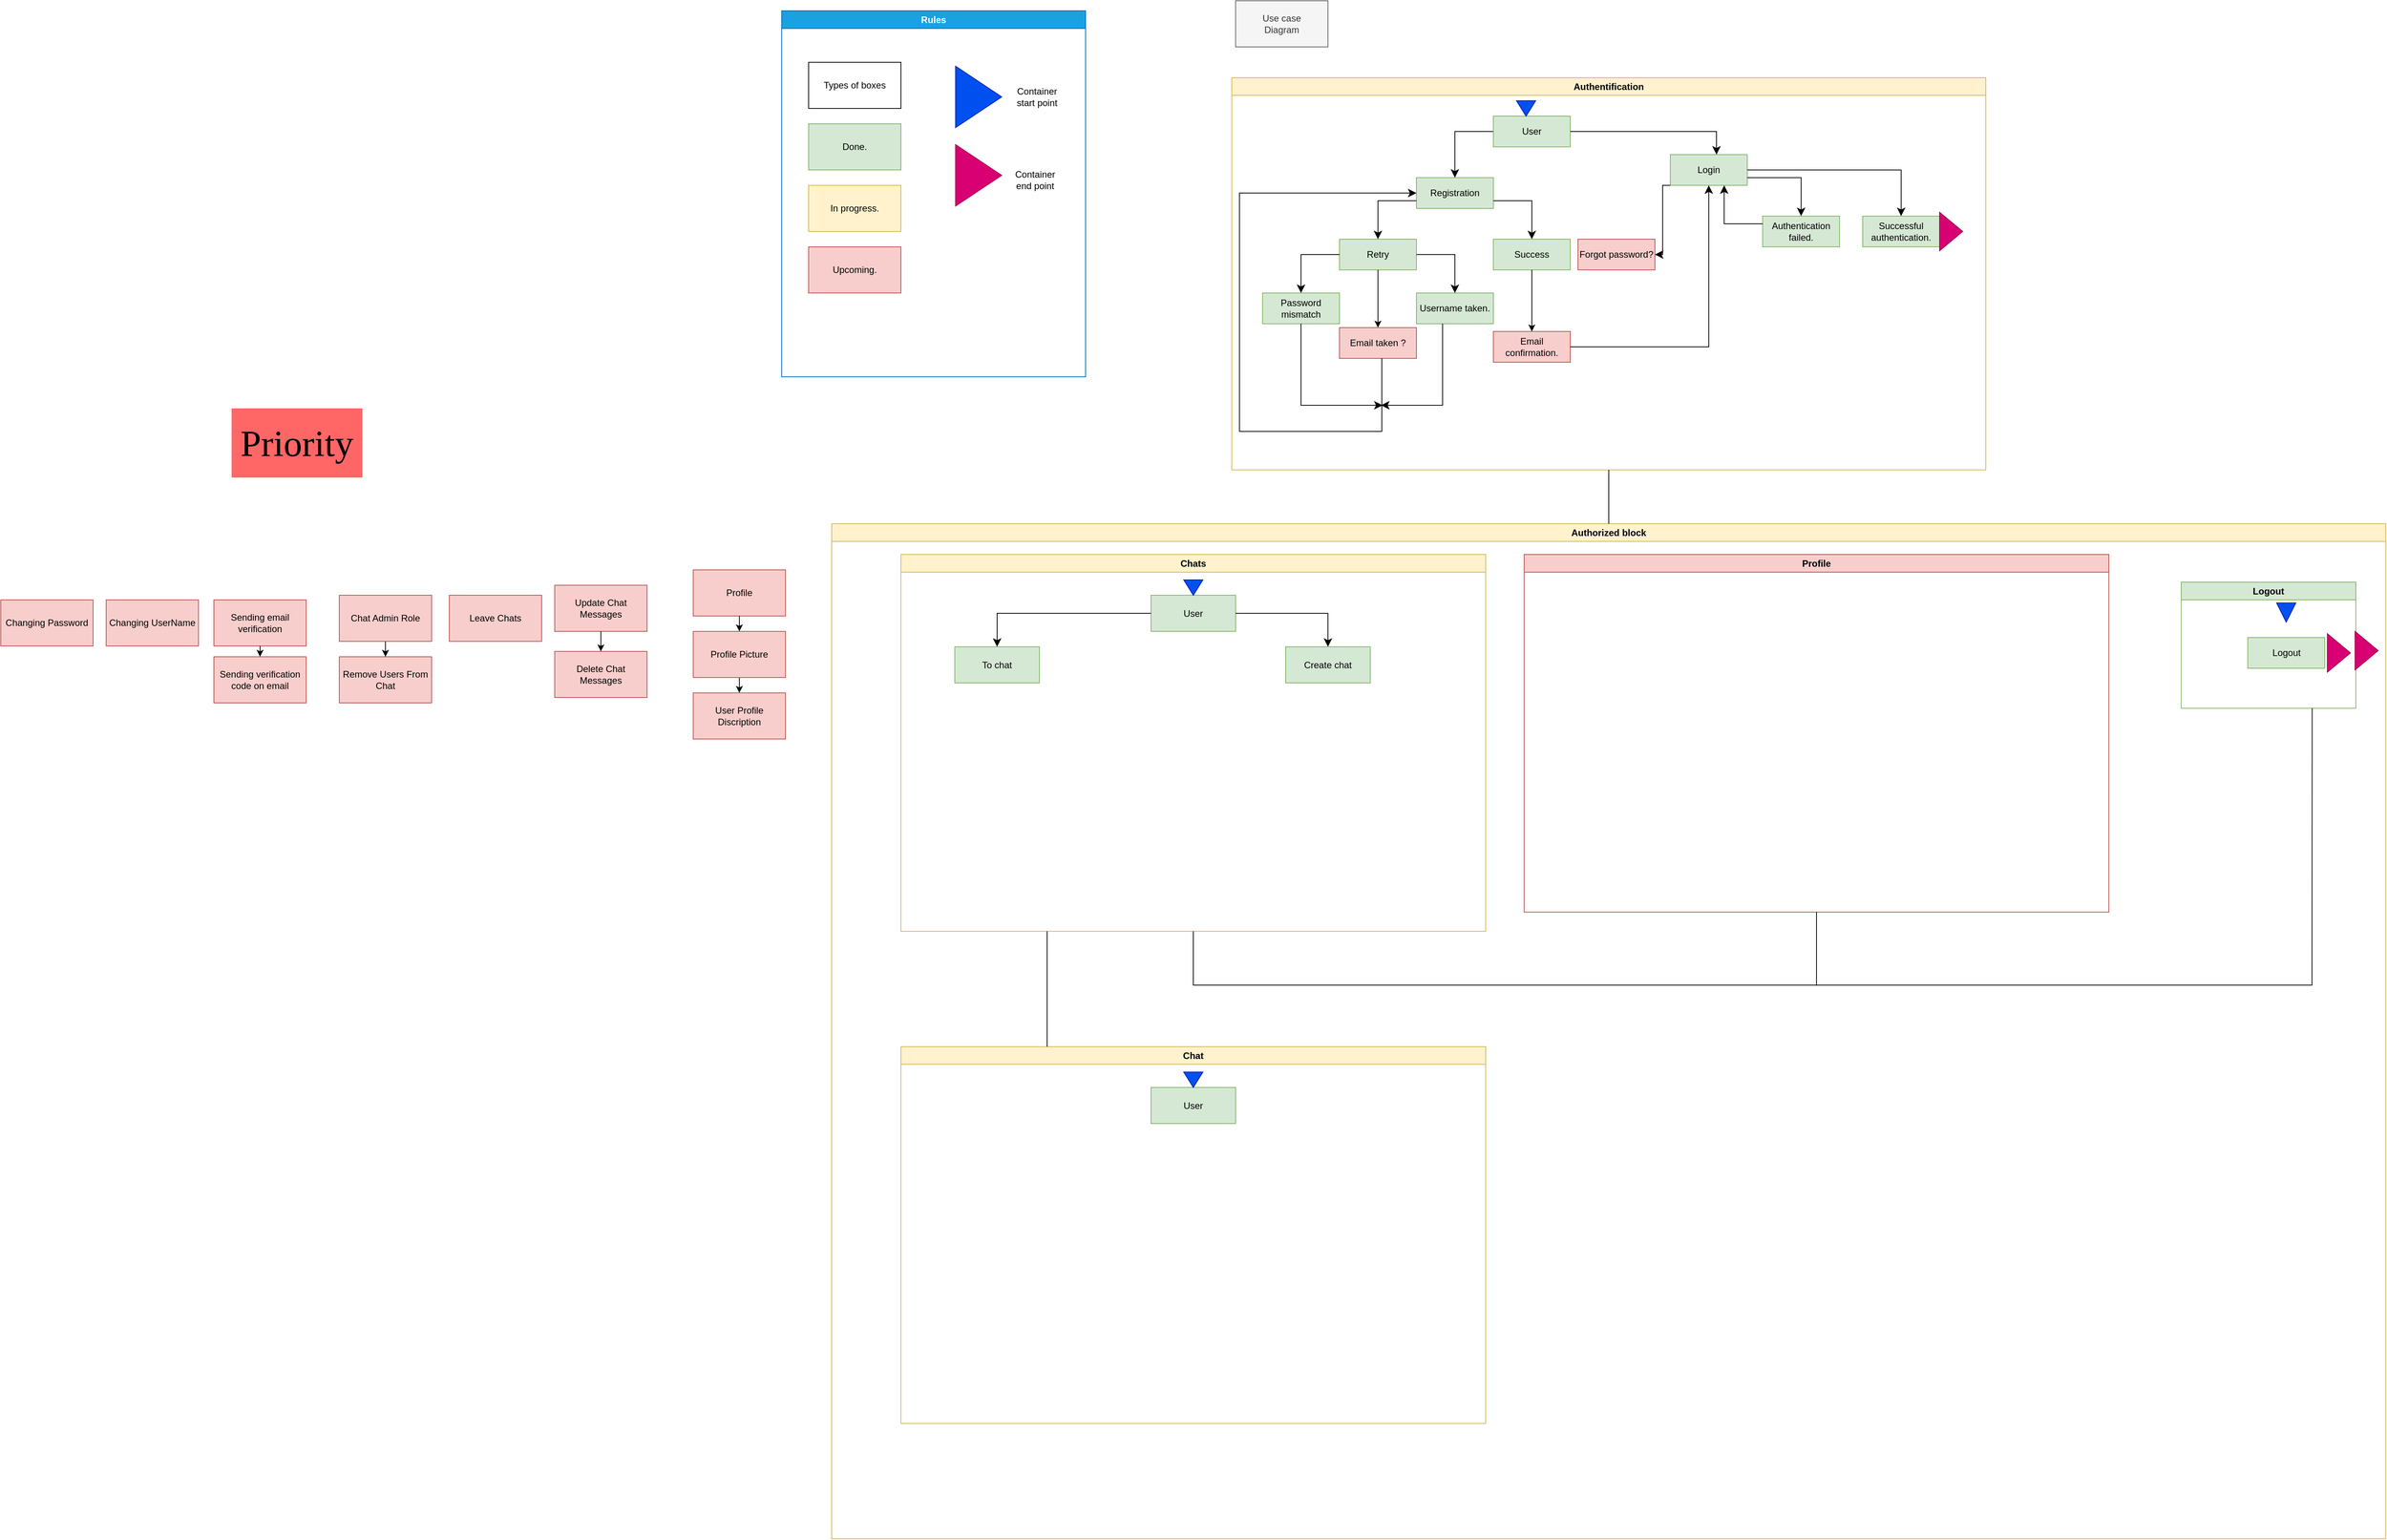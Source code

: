 <mxfile version="21.6.8" type="github">
  <diagram id="prtHgNgQTEPvFCAcTncT" name="Page-1">
    <mxGraphModel dx="3422" dy="1002" grid="1" gridSize="10" guides="1" tooltips="1" connect="1" arrows="1" fold="1" page="0" pageScale="1" pageWidth="827" pageHeight="1169" math="0" shadow="0">
      <root>
        <mxCell id="0" />
        <mxCell id="1" parent="0" />
        <mxCell id="FrziFFQu4rmucwJ09yhm-5" value="Use case &lt;br&gt;Diagram" style="rounded=0;whiteSpace=wrap;html=1;fillColor=#f5f5f5;strokeColor=#666666;fontColor=#333333;" parent="1" vertex="1">
          <mxGeometry x="5" width="120" height="60" as="geometry" />
        </mxCell>
        <mxCell id="FrziFFQu4rmucwJ09yhm-17" value="Registration" style="rounded=0;whiteSpace=wrap;html=1;fillColor=#d5e8d4;strokeColor=#82b366;" parent="1" vertex="1">
          <mxGeometry x="240" y="230" width="100" height="40" as="geometry" />
        </mxCell>
        <mxCell id="FrziFFQu4rmucwJ09yhm-23" value="" style="edgeStyle=segmentEdgeStyle;endArrow=classic;html=1;curved=0;rounded=0;endSize=8;startSize=8;" parent="1" edge="1" source="FrziFFQu4rmucwJ09yhm-16">
          <mxGeometry width="50" height="50" relative="1" as="geometry">
            <mxPoint x="340" y="180" as="sourcePoint" />
            <mxPoint x="290" y="230" as="targetPoint" />
          </mxGeometry>
        </mxCell>
        <mxCell id="FrziFFQu4rmucwJ09yhm-30" value="Retry" style="rounded=0;whiteSpace=wrap;html=1;fillColor=#d5e8d4;strokeColor=#82b366;" parent="1" vertex="1">
          <mxGeometry x="140" y="310" width="100" height="40" as="geometry" />
        </mxCell>
        <mxCell id="FrziFFQu4rmucwJ09yhm-31" value="Success" style="rounded=0;whiteSpace=wrap;html=1;fillColor=#d5e8d4;strokeColor=#82b366;" parent="1" vertex="1">
          <mxGeometry x="340" y="310" width="100" height="40" as="geometry" />
        </mxCell>
        <mxCell id="FrziFFQu4rmucwJ09yhm-32" value="" style="edgeStyle=segmentEdgeStyle;endArrow=classic;html=1;curved=0;rounded=0;endSize=8;startSize=8;" parent="1" edge="1">
          <mxGeometry width="50" height="50" relative="1" as="geometry">
            <mxPoint x="240" y="260" as="sourcePoint" />
            <mxPoint x="190" y="310" as="targetPoint" />
          </mxGeometry>
        </mxCell>
        <mxCell id="FrziFFQu4rmucwJ09yhm-33" value="" style="edgeStyle=segmentEdgeStyle;endArrow=classic;html=1;curved=0;rounded=0;endSize=8;startSize=8;" parent="1" edge="1">
          <mxGeometry width="50" height="50" relative="1" as="geometry">
            <mxPoint x="340" y="260" as="sourcePoint" />
            <mxPoint x="390" y="310" as="targetPoint" />
          </mxGeometry>
        </mxCell>
        <mxCell id="FrziFFQu4rmucwJ09yhm-34" value="Password mismatch" style="rounded=0;whiteSpace=wrap;html=1;fillColor=#d5e8d4;strokeColor=#82b366;" parent="1" vertex="1">
          <mxGeometry x="40" y="380" width="100" height="40" as="geometry" />
        </mxCell>
        <mxCell id="FrziFFQu4rmucwJ09yhm-35" value="Username taken." style="rounded=0;whiteSpace=wrap;html=1;fillColor=#d5e8d4;strokeColor=#82b366;" parent="1" vertex="1">
          <mxGeometry x="240" y="380" width="100" height="40" as="geometry" />
        </mxCell>
        <mxCell id="FrziFFQu4rmucwJ09yhm-36" value="" style="edgeStyle=segmentEdgeStyle;endArrow=classic;html=1;curved=0;rounded=0;endSize=8;startSize=8;" parent="1" edge="1">
          <mxGeometry width="50" height="50" relative="1" as="geometry">
            <mxPoint x="140" y="330" as="sourcePoint" />
            <mxPoint x="90" y="380" as="targetPoint" />
          </mxGeometry>
        </mxCell>
        <mxCell id="FrziFFQu4rmucwJ09yhm-37" value="" style="edgeStyle=segmentEdgeStyle;endArrow=classic;html=1;curved=0;rounded=0;endSize=8;startSize=8;" parent="1" edge="1">
          <mxGeometry width="50" height="50" relative="1" as="geometry">
            <mxPoint x="240" y="330" as="sourcePoint" />
            <mxPoint x="290" y="380" as="targetPoint" />
          </mxGeometry>
        </mxCell>
        <mxCell id="FrziFFQu4rmucwJ09yhm-40" value="" style="endArrow=classic;html=1;rounded=0;exitX=0.5;exitY=1;exitDx=0;exitDy=0;entryX=0.5;entryY=0;entryDx=0;entryDy=0;" parent="1" source="FrziFFQu4rmucwJ09yhm-30" target="FrziFFQu4rmucwJ09yhm-38" edge="1">
          <mxGeometry width="50" height="50" relative="1" as="geometry">
            <mxPoint x="170" y="450" as="sourcePoint" />
            <mxPoint x="220" y="400" as="targetPoint" />
          </mxGeometry>
        </mxCell>
        <mxCell id="FrziFFQu4rmucwJ09yhm-41" value="Email confirmation." style="rounded=0;whiteSpace=wrap;html=1;fillColor=#f8cecc;strokeColor=#b85450;" parent="1" vertex="1">
          <mxGeometry x="340" y="430" width="100" height="40" as="geometry" />
        </mxCell>
        <mxCell id="FrziFFQu4rmucwJ09yhm-42" value="" style="endArrow=classic;html=1;rounded=0;" parent="1" source="FrziFFQu4rmucwJ09yhm-31" target="FrziFFQu4rmucwJ09yhm-41" edge="1">
          <mxGeometry width="50" height="50" relative="1" as="geometry">
            <mxPoint x="389.58" y="350" as="sourcePoint" />
            <mxPoint x="390" y="430" as="targetPoint" />
          </mxGeometry>
        </mxCell>
        <mxCell id="FrziFFQu4rmucwJ09yhm-43" value="Forgot password?" style="rounded=0;whiteSpace=wrap;html=1;fillColor=#f8cecc;strokeColor=#b85450;" parent="1" vertex="1">
          <mxGeometry x="450" y="310" width="100" height="40" as="geometry" />
        </mxCell>
        <mxCell id="FrziFFQu4rmucwJ09yhm-50" value="Types of boxes" style="rounded=0;whiteSpace=wrap;html=1;" parent="1" vertex="1">
          <mxGeometry x="-550" y="80" width="120" height="60" as="geometry" />
        </mxCell>
        <mxCell id="FrziFFQu4rmucwJ09yhm-51" value="Done." style="rounded=0;whiteSpace=wrap;html=1;fillColor=#d5e8d4;strokeColor=#82b366;" parent="1" vertex="1">
          <mxGeometry x="-550" y="160" width="120" height="60" as="geometry" />
        </mxCell>
        <mxCell id="FrziFFQu4rmucwJ09yhm-52" value="In progress." style="rounded=0;whiteSpace=wrap;html=1;fillColor=#fff2cc;strokeColor=#d6b656;" parent="1" vertex="1">
          <mxGeometry x="-550" y="240" width="120" height="60" as="geometry" />
        </mxCell>
        <mxCell id="FrziFFQu4rmucwJ09yhm-55" value="Upcoming." style="rounded=0;whiteSpace=wrap;html=1;fillColor=#f8cecc;strokeColor=#b85450;" parent="1" vertex="1">
          <mxGeometry x="-550" y="320" width="120" height="60" as="geometry" />
        </mxCell>
        <mxCell id="9igJYdg4yH1vZDe2RQtB-3" value="Authentification" style="swimlane;whiteSpace=wrap;html=1;fillColor=#fff2cc;strokeColor=#d6b656;" vertex="1" parent="1">
          <mxGeometry y="100" width="980" height="510" as="geometry" />
        </mxCell>
        <mxCell id="FrziFFQu4rmucwJ09yhm-18" value="Login" style="rounded=0;whiteSpace=wrap;html=1;fillColor=#d5e8d4;strokeColor=#82b366;" parent="9igJYdg4yH1vZDe2RQtB-3" vertex="1">
          <mxGeometry x="570" y="100" width="100" height="40" as="geometry" />
        </mxCell>
        <mxCell id="FrziFFQu4rmucwJ09yhm-46" value="" style="edgeStyle=segmentEdgeStyle;endArrow=classic;html=1;curved=0;rounded=0;endSize=8;startSize=8;" parent="9igJYdg4yH1vZDe2RQtB-3" target="FrziFFQu4rmucwJ09yhm-44" edge="1" source="FrziFFQu4rmucwJ09yhm-18">
          <mxGeometry width="50" height="50" relative="1" as="geometry">
            <mxPoint x="670" y="120" as="sourcePoint" />
            <mxPoint x="900" y="180" as="targetPoint" />
            <Array as="points">
              <mxPoint x="870" y="120" />
            </Array>
          </mxGeometry>
        </mxCell>
        <mxCell id="FrziFFQu4rmucwJ09yhm-48" value="Authentication failed." style="rounded=0;whiteSpace=wrap;html=1;fillColor=#d5e8d4;strokeColor=#82b366;" parent="9igJYdg4yH1vZDe2RQtB-3" vertex="1">
          <mxGeometry x="690" y="180" width="100" height="40" as="geometry" />
        </mxCell>
        <mxCell id="FrziFFQu4rmucwJ09yhm-49" value="" style="edgeStyle=segmentEdgeStyle;endArrow=classic;html=1;curved=0;rounded=0;endSize=8;startSize=8;" parent="9igJYdg4yH1vZDe2RQtB-3" source="FrziFFQu4rmucwJ09yhm-18" target="FrziFFQu4rmucwJ09yhm-48" edge="1">
          <mxGeometry width="50" height="50" relative="1" as="geometry">
            <mxPoint x="680" y="130" as="sourcePoint" />
            <mxPoint x="910" y="190" as="targetPoint" />
            <Array as="points">
              <mxPoint x="740" y="130" />
            </Array>
          </mxGeometry>
        </mxCell>
        <mxCell id="9igJYdg4yH1vZDe2RQtB-4" value="" style="edgeStyle=segmentEdgeStyle;endArrow=classic;html=1;curved=0;rounded=0;endSize=8;startSize=8;" edge="1" parent="9igJYdg4yH1vZDe2RQtB-3" source="FrziFFQu4rmucwJ09yhm-48" target="FrziFFQu4rmucwJ09yhm-18">
          <mxGeometry width="50" height="50" relative="1" as="geometry">
            <mxPoint x="710" y="190" as="sourcePoint" />
            <mxPoint x="640" y="140" as="targetPoint" />
            <Array as="points">
              <mxPoint x="640" y="190" />
            </Array>
          </mxGeometry>
        </mxCell>
        <mxCell id="FrziFFQu4rmucwJ09yhm-44" value="Successful authentication." style="rounded=0;whiteSpace=wrap;html=1;fillColor=#d5e8d4;strokeColor=#82b366;" parent="9igJYdg4yH1vZDe2RQtB-3" vertex="1">
          <mxGeometry x="820" y="180" width="100" height="40" as="geometry" />
        </mxCell>
        <mxCell id="FrziFFQu4rmucwJ09yhm-16" value="User" style="rounded=0;whiteSpace=wrap;html=1;fillColor=#d5e8d4;strokeColor=#82b366;" parent="9igJYdg4yH1vZDe2RQtB-3" vertex="1">
          <mxGeometry x="340" y="50" width="100" height="40" as="geometry" />
        </mxCell>
        <mxCell id="FrziFFQu4rmucwJ09yhm-27" value="" style="edgeStyle=segmentEdgeStyle;endArrow=classic;html=1;curved=0;rounded=0;endSize=8;startSize=8;" parent="9igJYdg4yH1vZDe2RQtB-3" target="FrziFFQu4rmucwJ09yhm-18" edge="1" source="FrziFFQu4rmucwJ09yhm-16">
          <mxGeometry width="50" height="50" relative="1" as="geometry">
            <mxPoint x="440" y="60" as="sourcePoint" />
            <mxPoint x="490" y="110" as="targetPoint" />
            <Array as="points">
              <mxPoint x="630" y="70" />
            </Array>
          </mxGeometry>
        </mxCell>
        <mxCell id="9igJYdg4yH1vZDe2RQtB-26" value="" style="verticalLabelPosition=bottom;verticalAlign=top;html=1;shape=mxgraph.basic.acute_triangle;dx=0.5;rotation=-180;fillColor=#0050ef;strokeColor=#001DBC;fontColor=#ffffff;" vertex="1" parent="9igJYdg4yH1vZDe2RQtB-3">
          <mxGeometry x="370" y="30" width="25" height="20" as="geometry" />
        </mxCell>
        <mxCell id="9igJYdg4yH1vZDe2RQtB-29" value="" style="verticalLabelPosition=bottom;verticalAlign=top;html=1;shape=mxgraph.basic.acute_triangle;dx=0.5;rotation=90;fillColor=#d80073;fontColor=#ffffff;strokeColor=#A50040;" vertex="1" parent="9igJYdg4yH1vZDe2RQtB-3">
          <mxGeometry x="910" y="185" width="50" height="30" as="geometry" />
        </mxCell>
        <mxCell id="FrziFFQu4rmucwJ09yhm-38" value="Email taken ?" style="rounded=0;whiteSpace=wrap;html=1;fillColor=#f8cecc;strokeColor=#b85450;" parent="9igJYdg4yH1vZDe2RQtB-3" vertex="1">
          <mxGeometry x="140" y="325" width="100" height="40" as="geometry" />
        </mxCell>
        <mxCell id="9igJYdg4yH1vZDe2RQtB-309" value="" style="edgeStyle=elbowEdgeStyle;elbow=vertical;endArrow=classic;html=1;curved=0;rounded=0;endSize=8;startSize=8;exitX=0.5;exitY=1;exitDx=0;exitDy=0;" edge="1" parent="9igJYdg4yH1vZDe2RQtB-3" source="FrziFFQu4rmucwJ09yhm-34">
          <mxGeometry width="50" height="50" relative="1" as="geometry">
            <mxPoint x="74" y="425" as="sourcePoint" />
            <mxPoint x="196" y="426" as="targetPoint" />
            <Array as="points">
              <mxPoint x="119" y="426" />
            </Array>
          </mxGeometry>
        </mxCell>
        <mxCell id="9igJYdg4yH1vZDe2RQtB-310" value="" style="edgeStyle=elbowEdgeStyle;elbow=vertical;endArrow=classic;html=1;curved=0;rounded=0;endSize=8;startSize=8;" edge="1" parent="9igJYdg4yH1vZDe2RQtB-3" source="FrziFFQu4rmucwJ09yhm-35">
          <mxGeometry width="50" height="50" relative="1" as="geometry">
            <mxPoint x="307" y="333" as="sourcePoint" />
            <mxPoint x="194" y="426" as="targetPoint" />
            <Array as="points">
              <mxPoint x="274" y="426" />
            </Array>
          </mxGeometry>
        </mxCell>
        <mxCell id="53N5OKguzcm_HKgQLKbk-6" value="Changing Password" style="rounded=0;whiteSpace=wrap;html=1;fillColor=#f8cecc;strokeColor=#b85450;" vertex="1" parent="1">
          <mxGeometry x="-1600" y="779" width="120" height="60" as="geometry" />
        </mxCell>
        <mxCell id="9igJYdg4yH1vZDe2RQtB-5" value="" style="edgeStyle=segmentEdgeStyle;endArrow=classic;html=1;curved=0;rounded=0;endSize=8;startSize=8;" edge="1" parent="1" source="FrziFFQu4rmucwJ09yhm-41" target="FrziFFQu4rmucwJ09yhm-18">
          <mxGeometry width="50" height="50" relative="1" as="geometry">
            <mxPoint x="420" y="350" as="sourcePoint" />
            <mxPoint x="470" y="300" as="targetPoint" />
          </mxGeometry>
        </mxCell>
        <mxCell id="53N5OKguzcm_HKgQLKbk-7" value="Changing UserName" style="rounded=0;whiteSpace=wrap;html=1;fillColor=#f8cecc;strokeColor=#b85450;" vertex="1" parent="1">
          <mxGeometry x="-1463" y="779" width="120" height="60" as="geometry" />
        </mxCell>
        <mxCell id="FrziFFQu4rmucwJ09yhm-45" value="" style="edgeStyle=segmentEdgeStyle;endArrow=classic;html=1;curved=0;rounded=0;endSize=8;startSize=8;" parent="1" source="FrziFFQu4rmucwJ09yhm-18" target="FrziFFQu4rmucwJ09yhm-43" edge="1">
          <mxGeometry width="50" height="50" relative="1" as="geometry">
            <mxPoint x="570" y="240" as="sourcePoint" />
            <mxPoint x="560" y="300" as="targetPoint" />
            <Array as="points">
              <mxPoint x="560" y="240" />
              <mxPoint x="560" y="330" />
            </Array>
          </mxGeometry>
        </mxCell>
        <mxCell id="53N5OKguzcm_HKgQLKbk-13" value="Leave Chats" style="rounded=0;whiteSpace=wrap;html=1;fillColor=#f8cecc;strokeColor=#b85450;" vertex="1" parent="1">
          <mxGeometry x="-1017" y="773" width="120" height="60" as="geometry" />
        </mxCell>
        <mxCell id="9igJYdg4yH1vZDe2RQtB-11" value="" style="edgeStyle=segmentEdgeStyle;endArrow=classic;html=1;curved=0;rounded=0;endSize=8;startSize=8;" edge="1" parent="1" source="FrziFFQu4rmucwJ09yhm-38" target="FrziFFQu4rmucwJ09yhm-17">
          <mxGeometry width="50" height="50" relative="1" as="geometry">
            <mxPoint x="195" y="510" as="sourcePoint" />
            <mxPoint x="440" y="480" as="targetPoint" />
            <Array as="points">
              <mxPoint x="195" y="560" />
              <mxPoint x="10" y="560" />
              <mxPoint x="10" y="250" />
            </Array>
          </mxGeometry>
        </mxCell>
        <mxCell id="9igJYdg4yH1vZDe2RQtB-300" value="Rules" style="swimlane;whiteSpace=wrap;html=1;fillColor=#1ba1e2;fontColor=#ffffff;strokeColor=#006EAF;" vertex="1" parent="1">
          <mxGeometry x="-585" y="13" width="395" height="476" as="geometry" />
        </mxCell>
        <mxCell id="9igJYdg4yH1vZDe2RQtB-301" value="" style="triangle;whiteSpace=wrap;html=1;fillColor=#0050ef;fontColor=#ffffff;strokeColor=#001DBC;" vertex="1" parent="9igJYdg4yH1vZDe2RQtB-300">
          <mxGeometry x="226" y="72" width="60" height="80" as="geometry" />
        </mxCell>
        <mxCell id="9igJYdg4yH1vZDe2RQtB-302" value="" style="triangle;whiteSpace=wrap;html=1;fillColor=#d80073;fontColor=#ffffff;strokeColor=#A50040;" vertex="1" parent="9igJYdg4yH1vZDe2RQtB-300">
          <mxGeometry x="226" y="174" width="60" height="80" as="geometry" />
        </mxCell>
        <mxCell id="9igJYdg4yH1vZDe2RQtB-303" value="Container start point" style="text;html=1;strokeColor=none;fillColor=none;align=center;verticalAlign=middle;whiteSpace=wrap;rounded=0;" vertex="1" parent="9igJYdg4yH1vZDe2RQtB-300">
          <mxGeometry x="302" y="97" width="60" height="30" as="geometry" />
        </mxCell>
        <mxCell id="53N5OKguzcm_HKgQLKbk-21" value="" style="group" connectable="0" vertex="1" parent="1">
          <mxGeometry x="-1160" y="773" width="120" height="140" as="geometry" />
        </mxCell>
        <mxCell id="53N5OKguzcm_HKgQLKbk-14" value="Remove Users From Chat" style="rounded=0;whiteSpace=wrap;html=1;fillColor=#f8cecc;strokeColor=#b85450;" vertex="1" parent="53N5OKguzcm_HKgQLKbk-21">
          <mxGeometry y="80" width="120" height="60" as="geometry" />
        </mxCell>
        <mxCell id="53N5OKguzcm_HKgQLKbk-16" style="edgeStyle=orthogonalEdgeStyle;rounded=0;orthogonalLoop=1;jettySize=auto;html=1;exitX=0.5;exitY=1;exitDx=0;exitDy=0;entryX=0.5;entryY=0;entryDx=0;entryDy=0;" edge="1" parent="53N5OKguzcm_HKgQLKbk-21" source="53N5OKguzcm_HKgQLKbk-15" target="53N5OKguzcm_HKgQLKbk-14">
          <mxGeometry relative="1" as="geometry" />
        </mxCell>
        <mxCell id="53N5OKguzcm_HKgQLKbk-15" value="Chat Admin Role" style="rounded=0;whiteSpace=wrap;html=1;fillColor=#f8cecc;strokeColor=#b85450;" vertex="1" parent="53N5OKguzcm_HKgQLKbk-21">
          <mxGeometry width="120" height="60" as="geometry" />
        </mxCell>
        <mxCell id="9igJYdg4yH1vZDe2RQtB-304" value="Container &lt;br&gt;end point" style="text;html=1;align=center;verticalAlign=middle;resizable=0;points=[];autosize=1;strokeColor=none;fillColor=none;" vertex="1" parent="1">
          <mxGeometry x="-291" y="212" width="70" height="41" as="geometry" />
        </mxCell>
        <mxCell id="9igJYdg4yH1vZDe2RQtB-345" value="Authorized block" style="swimlane;whiteSpace=wrap;html=1;fillColor=#fff2cc;strokeColor=#d6b656;" vertex="1" parent="1">
          <mxGeometry x="-520" y="680" width="2020" height="1320" as="geometry" />
        </mxCell>
        <mxCell id="9igJYdg4yH1vZDe2RQtB-306" value="Logout" style="swimlane;whiteSpace=wrap;html=1;fillColor=#d5e8d4;strokeColor=#82b366;" vertex="1" parent="9igJYdg4yH1vZDe2RQtB-345">
          <mxGeometry x="1754" y="76" width="227" height="164" as="geometry">
            <mxRectangle x="1472" y="730" width="76" height="26" as="alternateBounds" />
          </mxGeometry>
        </mxCell>
        <mxCell id="9igJYdg4yH1vZDe2RQtB-325" value="" style="verticalLabelPosition=bottom;verticalAlign=top;html=1;shape=mxgraph.basic.acute_triangle;dx=0.5;rotation=-180;fillColor=#0050ef;strokeColor=#001DBC;fontColor=#ffffff;" vertex="1" parent="9igJYdg4yH1vZDe2RQtB-306">
          <mxGeometry x="124" y="27" width="25" height="25" as="geometry" />
        </mxCell>
        <mxCell id="9igJYdg4yH1vZDe2RQtB-326" value="Logout" style="rounded=0;whiteSpace=wrap;html=1;fillColor=#d5e8d4;strokeColor=#82b366;" vertex="1" parent="9igJYdg4yH1vZDe2RQtB-306">
          <mxGeometry x="86.5" y="72" width="100" height="40" as="geometry" />
        </mxCell>
        <mxCell id="9igJYdg4yH1vZDe2RQtB-327" value="" style="verticalLabelPosition=bottom;verticalAlign=top;html=1;shape=mxgraph.basic.acute_triangle;dx=0.5;rotation=90;fillColor=#d80073;fontColor=#ffffff;strokeColor=#A50040;" vertex="1" parent="9igJYdg4yH1vZDe2RQtB-306">
          <mxGeometry x="180" y="77" width="50" height="30" as="geometry" />
        </mxCell>
        <mxCell id="9igJYdg4yH1vZDe2RQtB-305" value="Profile" style="swimlane;whiteSpace=wrap;html=1;fillColor=#f8cecc;strokeColor=#b85450;" vertex="1" parent="9igJYdg4yH1vZDe2RQtB-345">
          <mxGeometry x="900" y="40" width="760" height="465" as="geometry" />
        </mxCell>
        <mxCell id="9igJYdg4yH1vZDe2RQtB-23" value="Chats" style="swimlane;whiteSpace=wrap;html=1;fillColor=#fff2cc;strokeColor=#d6b656;" vertex="1" parent="9igJYdg4yH1vZDe2RQtB-345">
          <mxGeometry x="90" y="40" width="760" height="490" as="geometry" />
        </mxCell>
        <mxCell id="9igJYdg4yH1vZDe2RQtB-362" value="User" style="rounded=0;whiteSpace=wrap;html=1;fillColor=#d5e8d4;strokeColor=#82b366;" vertex="1" parent="9igJYdg4yH1vZDe2RQtB-23">
          <mxGeometry x="325" y="53" width="110" height="47" as="geometry" />
        </mxCell>
        <mxCell id="9igJYdg4yH1vZDe2RQtB-363" value="" style="verticalLabelPosition=bottom;verticalAlign=top;html=1;shape=mxgraph.basic.acute_triangle;dx=0.5;rotation=-180;fillColor=#0050ef;strokeColor=#001DBC;fontColor=#ffffff;" vertex="1" parent="9igJYdg4yH1vZDe2RQtB-23">
          <mxGeometry x="367.5" y="33" width="25" height="20" as="geometry" />
        </mxCell>
        <mxCell id="9igJYdg4yH1vZDe2RQtB-371" value="To chat" style="rounded=0;whiteSpace=wrap;html=1;fillColor=#d5e8d4;strokeColor=#82b366;" vertex="1" parent="9igJYdg4yH1vZDe2RQtB-23">
          <mxGeometry x="70" y="120" width="110" height="47" as="geometry" />
        </mxCell>
        <mxCell id="9igJYdg4yH1vZDe2RQtB-373" value="" style="edgeStyle=segmentEdgeStyle;endArrow=classic;html=1;curved=0;rounded=0;endSize=8;startSize=8;exitX=0;exitY=0.5;exitDx=0;exitDy=0;entryX=0.5;entryY=0;entryDx=0;entryDy=0;" edge="1" parent="9igJYdg4yH1vZDe2RQtB-23" source="9igJYdg4yH1vZDe2RQtB-362" target="9igJYdg4yH1vZDe2RQtB-371">
          <mxGeometry width="50" height="50" relative="1" as="geometry">
            <mxPoint x="210" y="210" as="sourcePoint" />
            <mxPoint x="260" y="160" as="targetPoint" />
          </mxGeometry>
        </mxCell>
        <mxCell id="9igJYdg4yH1vZDe2RQtB-374" value="Create chat" style="rounded=0;whiteSpace=wrap;html=1;fillColor=#d5e8d4;strokeColor=#82b366;" vertex="1" parent="9igJYdg4yH1vZDe2RQtB-23">
          <mxGeometry x="500" y="120" width="110" height="47" as="geometry" />
        </mxCell>
        <mxCell id="9igJYdg4yH1vZDe2RQtB-375" value="" style="edgeStyle=segmentEdgeStyle;endArrow=classic;html=1;curved=0;rounded=0;endSize=8;startSize=8;exitX=1;exitY=0.5;exitDx=0;exitDy=0;" edge="1" parent="9igJYdg4yH1vZDe2RQtB-23" source="9igJYdg4yH1vZDe2RQtB-362" target="9igJYdg4yH1vZDe2RQtB-374">
          <mxGeometry width="50" height="50" relative="1" as="geometry">
            <mxPoint x="380" y="280" as="sourcePoint" />
            <mxPoint x="430" y="230" as="targetPoint" />
          </mxGeometry>
        </mxCell>
        <mxCell id="9igJYdg4yH1vZDe2RQtB-358" value="" style="endArrow=none;html=1;rounded=0;exitX=0.5;exitY=1;exitDx=0;exitDy=0;entryX=0.75;entryY=1;entryDx=0;entryDy=0;" edge="1" parent="9igJYdg4yH1vZDe2RQtB-345" source="9igJYdg4yH1vZDe2RQtB-23" target="9igJYdg4yH1vZDe2RQtB-306">
          <mxGeometry width="50" height="50" relative="1" as="geometry">
            <mxPoint x="382" y="595" as="sourcePoint" />
            <mxPoint x="1940" y="300" as="targetPoint" />
            <Array as="points">
              <mxPoint x="470" y="600" />
              <mxPoint x="1924" y="600" />
            </Array>
          </mxGeometry>
        </mxCell>
        <mxCell id="9igJYdg4yH1vZDe2RQtB-361" value="" style="verticalLabelPosition=bottom;verticalAlign=top;html=1;shape=mxgraph.basic.acute_triangle;dx=0.5;rotation=90;fillColor=#d80073;fontColor=#ffffff;strokeColor=#A50040;" vertex="1" parent="9igJYdg4yH1vZDe2RQtB-345">
          <mxGeometry x="1970" y="150" width="50" height="30" as="geometry" />
        </mxCell>
        <mxCell id="9igJYdg4yH1vZDe2RQtB-367" value="Chat" style="swimlane;whiteSpace=wrap;html=1;fillColor=#fff2cc;strokeColor=#d6b656;" vertex="1" parent="9igJYdg4yH1vZDe2RQtB-345">
          <mxGeometry x="90" y="680" width="760" height="490" as="geometry" />
        </mxCell>
        <mxCell id="9igJYdg4yH1vZDe2RQtB-368" value="User" style="rounded=0;whiteSpace=wrap;html=1;fillColor=#d5e8d4;strokeColor=#82b366;" vertex="1" parent="9igJYdg4yH1vZDe2RQtB-367">
          <mxGeometry x="325" y="53" width="110" height="47" as="geometry" />
        </mxCell>
        <mxCell id="9igJYdg4yH1vZDe2RQtB-369" value="" style="verticalLabelPosition=bottom;verticalAlign=top;html=1;shape=mxgraph.basic.acute_triangle;dx=0.5;rotation=-180;fillColor=#0050ef;strokeColor=#001DBC;fontColor=#ffffff;" vertex="1" parent="9igJYdg4yH1vZDe2RQtB-367">
          <mxGeometry x="367.5" y="33" width="25" height="20" as="geometry" />
        </mxCell>
        <mxCell id="9igJYdg4yH1vZDe2RQtB-370" value="" style="endArrow=none;html=1;rounded=0;entryX=0.25;entryY=1;entryDx=0;entryDy=0;exitX=0.25;exitY=0;exitDx=0;exitDy=0;" edge="1" parent="9igJYdg4yH1vZDe2RQtB-345" source="9igJYdg4yH1vZDe2RQtB-367" target="9igJYdg4yH1vZDe2RQtB-23">
          <mxGeometry width="50" height="50" relative="1" as="geometry">
            <mxPoint x="370" y="660" as="sourcePoint" />
            <mxPoint x="420" y="610" as="targetPoint" />
          </mxGeometry>
        </mxCell>
        <mxCell id="53N5OKguzcm_HKgQLKbk-24" value="" style="group" connectable="0" vertex="1" parent="1">
          <mxGeometry x="-1323" y="779" width="120" height="134" as="geometry" />
        </mxCell>
        <mxCell id="53N5OKguzcm_HKgQLKbk-3" value="Sending email verification" style="rounded=0;whiteSpace=wrap;html=1;fillColor=#f8cecc;strokeColor=#b85450;" vertex="1" parent="53N5OKguzcm_HKgQLKbk-24">
          <mxGeometry width="120" height="60" as="geometry" />
        </mxCell>
        <mxCell id="53N5OKguzcm_HKgQLKbk-5" value="Sending verification code on email" style="rounded=0;whiteSpace=wrap;html=1;fillColor=#f8cecc;strokeColor=#b85450;" vertex="1" parent="53N5OKguzcm_HKgQLKbk-24">
          <mxGeometry y="74" width="120" height="60" as="geometry" />
        </mxCell>
        <mxCell id="53N5OKguzcm_HKgQLKbk-23" style="edgeStyle=orthogonalEdgeStyle;rounded=0;orthogonalLoop=1;jettySize=auto;html=1;exitX=0.5;exitY=1;exitDx=0;exitDy=0;entryX=0.5;entryY=0;entryDx=0;entryDy=0;" edge="1" parent="53N5OKguzcm_HKgQLKbk-24" source="53N5OKguzcm_HKgQLKbk-3" target="53N5OKguzcm_HKgQLKbk-5">
          <mxGeometry relative="1" as="geometry" />
        </mxCell>
        <mxCell id="9igJYdg4yH1vZDe2RQtB-346" value="" style="endArrow=none;html=1;rounded=0;exitX=0.5;exitY=1;exitDx=0;exitDy=0;entryX=0.5;entryY=0;entryDx=0;entryDy=0;" edge="1" parent="1" source="9igJYdg4yH1vZDe2RQtB-3" target="9igJYdg4yH1vZDe2RQtB-345">
          <mxGeometry width="50" height="50" relative="1" as="geometry">
            <mxPoint x="561" y="582" as="sourcePoint" />
            <mxPoint x="490" y="697" as="targetPoint" />
          </mxGeometry>
        </mxCell>
        <mxCell id="9igJYdg4yH1vZDe2RQtB-360" value="" style="endArrow=none;html=1;rounded=0;exitX=0.5;exitY=1;exitDx=0;exitDy=0;" edge="1" parent="1" source="9igJYdg4yH1vZDe2RQtB-305">
          <mxGeometry width="50" height="50" relative="1" as="geometry">
            <mxPoint x="920" y="1160" as="sourcePoint" />
            <mxPoint x="760" y="1280" as="targetPoint" />
          </mxGeometry>
        </mxCell>
        <mxCell id="53N5OKguzcm_HKgQLKbk-26" style="edgeStyle=orthogonalEdgeStyle;rounded=0;orthogonalLoop=1;jettySize=auto;html=1;exitX=0.5;exitY=1;exitDx=0;exitDy=0;entryX=0.5;entryY=0;entryDx=0;entryDy=0;" edge="1" parent="1" source="53N5OKguzcm_HKgQLKbk-9" target="53N5OKguzcm_HKgQLKbk-25">
          <mxGeometry relative="1" as="geometry" />
        </mxCell>
        <mxCell id="53N5OKguzcm_HKgQLKbk-29" value="&lt;font style=&quot;font-size: 48px;&quot; face=&quot;Comic Sans MS&quot;&gt;Priority&lt;/font&gt;" style="text;html=1;strokeColor=none;fillColor=#FF6666;align=center;verticalAlign=middle;whiteSpace=wrap;rounded=0;" vertex="1" parent="1">
          <mxGeometry x="-1300" y="530" width="170" height="90" as="geometry" />
        </mxCell>
        <mxCell id="53N5OKguzcm_HKgQLKbk-12" value="Update Chat Messages" style="rounded=0;whiteSpace=wrap;html=1;fillColor=#f8cecc;strokeColor=#b85450;" vertex="1" parent="1">
          <mxGeometry x="-880" y="760" width="120" height="60" as="geometry" />
        </mxCell>
        <mxCell id="53N5OKguzcm_HKgQLKbk-11" value="Delete Chat Messages" style="rounded=0;whiteSpace=wrap;html=1;fillColor=#f8cecc;strokeColor=#b85450;" vertex="1" parent="1">
          <mxGeometry x="-880" y="846" width="120" height="60" as="geometry" />
        </mxCell>
        <mxCell id="53N5OKguzcm_HKgQLKbk-18" style="edgeStyle=orthogonalEdgeStyle;rounded=0;orthogonalLoop=1;jettySize=auto;html=1;entryX=0.5;entryY=0;entryDx=0;entryDy=0;" edge="1" parent="1" source="53N5OKguzcm_HKgQLKbk-12" target="53N5OKguzcm_HKgQLKbk-11">
          <mxGeometry relative="1" as="geometry" />
        </mxCell>
        <mxCell id="53N5OKguzcm_HKgQLKbk-8" value="Profile" style="rounded=0;whiteSpace=wrap;html=1;fillColor=#f8cecc;strokeColor=#b85450;" vertex="1" parent="1">
          <mxGeometry x="-700" y="740" width="120" height="60" as="geometry" />
        </mxCell>
        <mxCell id="53N5OKguzcm_HKgQLKbk-9" value="Profile Picture" style="rounded=0;whiteSpace=wrap;html=1;fillColor=#f8cecc;strokeColor=#b85450;" vertex="1" parent="1">
          <mxGeometry x="-700" y="820" width="120" height="60" as="geometry" />
        </mxCell>
        <mxCell id="53N5OKguzcm_HKgQLKbk-17" style="edgeStyle=orthogonalEdgeStyle;rounded=0;orthogonalLoop=1;jettySize=auto;html=1;exitX=0.5;exitY=1;exitDx=0;exitDy=0;entryX=0.5;entryY=0;entryDx=0;entryDy=0;" edge="1" parent="1" source="53N5OKguzcm_HKgQLKbk-8" target="53N5OKguzcm_HKgQLKbk-9">
          <mxGeometry relative="1" as="geometry" />
        </mxCell>
        <mxCell id="53N5OKguzcm_HKgQLKbk-25" value="User Profile Discription" style="rounded=0;whiteSpace=wrap;html=1;fillColor=#f8cecc;strokeColor=#b85450;" vertex="1" parent="1">
          <mxGeometry x="-700" y="900" width="120" height="60" as="geometry" />
        </mxCell>
      </root>
    </mxGraphModel>
  </diagram>
</mxfile>
